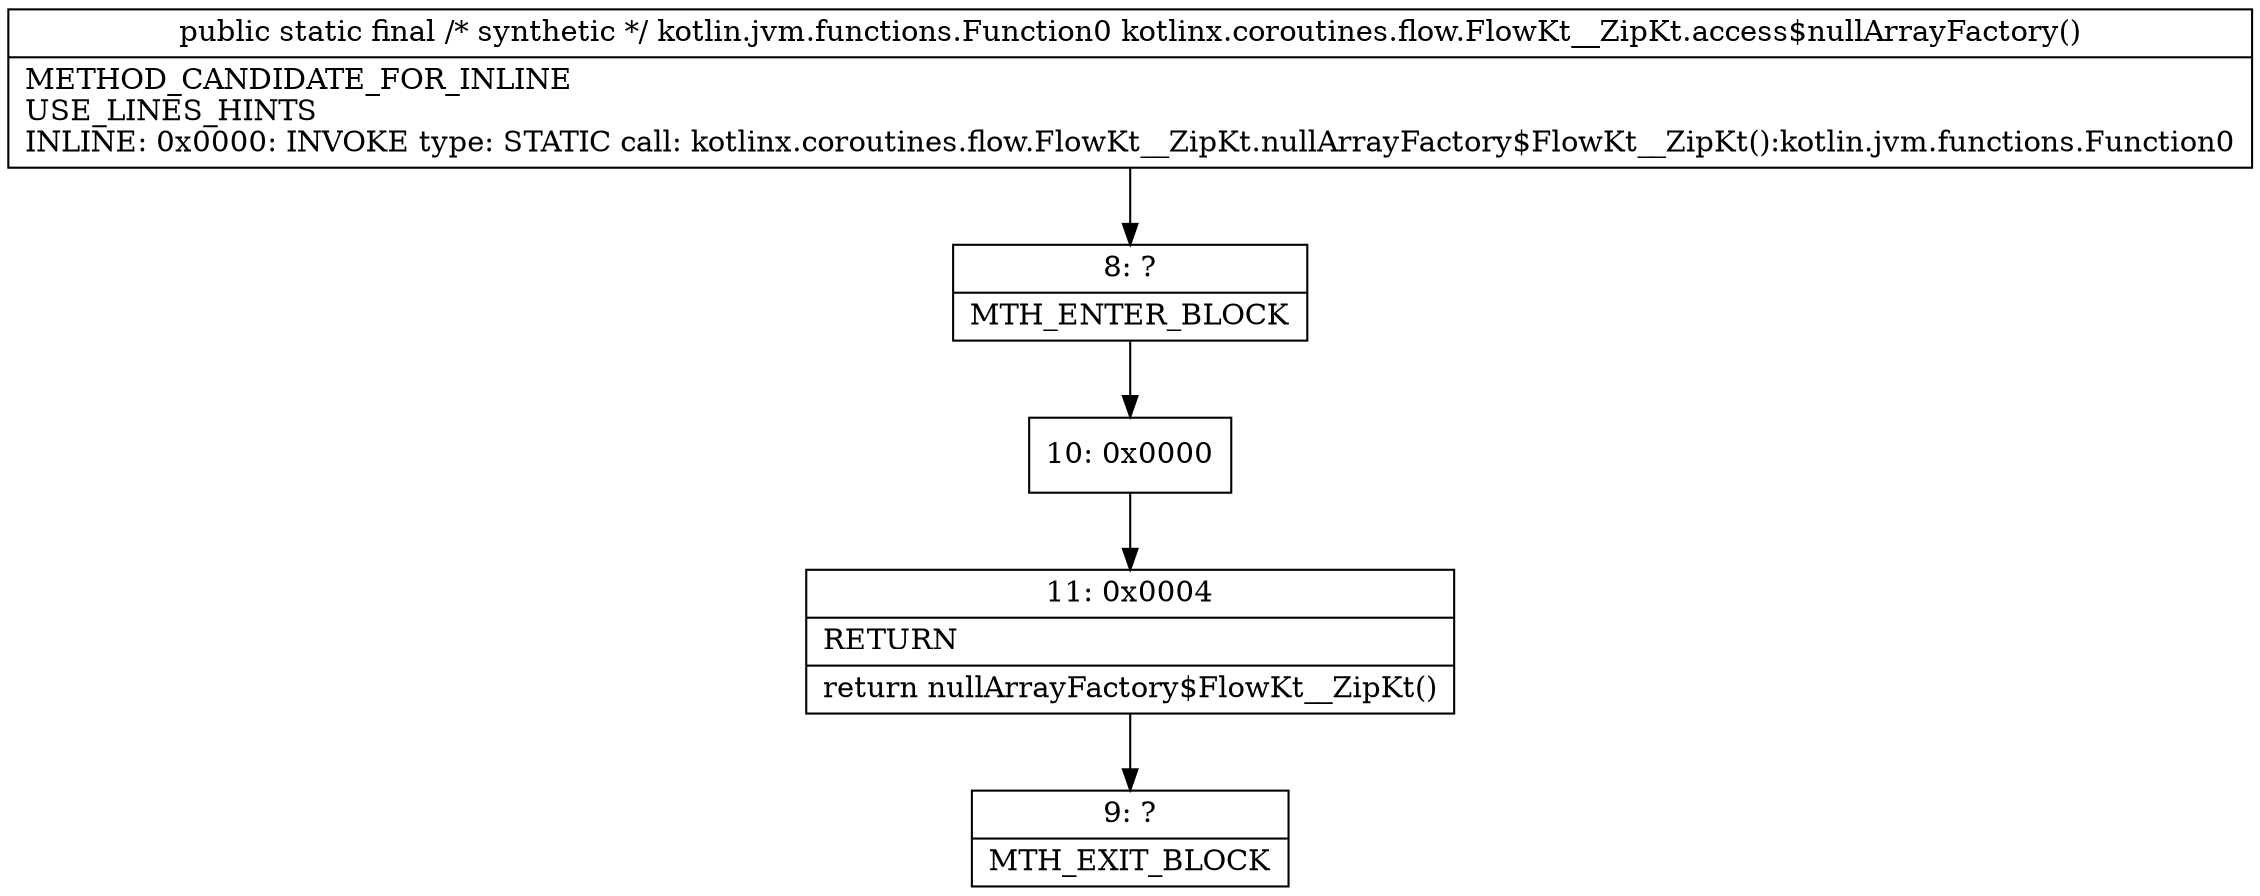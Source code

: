digraph "CFG forkotlinx.coroutines.flow.FlowKt__ZipKt.access$nullArrayFactory()Lkotlin\/jvm\/functions\/Function0;" {
Node_8 [shape=record,label="{8\:\ ?|MTH_ENTER_BLOCK\l}"];
Node_10 [shape=record,label="{10\:\ 0x0000}"];
Node_11 [shape=record,label="{11\:\ 0x0004|RETURN\l|return nullArrayFactory$FlowKt__ZipKt()\l}"];
Node_9 [shape=record,label="{9\:\ ?|MTH_EXIT_BLOCK\l}"];
MethodNode[shape=record,label="{public static final \/* synthetic *\/ kotlin.jvm.functions.Function0 kotlinx.coroutines.flow.FlowKt__ZipKt.access$nullArrayFactory()  | METHOD_CANDIDATE_FOR_INLINE\lUSE_LINES_HINTS\lINLINE: 0x0000: INVOKE   type: STATIC call: kotlinx.coroutines.flow.FlowKt__ZipKt.nullArrayFactory$FlowKt__ZipKt():kotlin.jvm.functions.Function0\l}"];
MethodNode -> Node_8;Node_8 -> Node_10;
Node_10 -> Node_11;
Node_11 -> Node_9;
}

